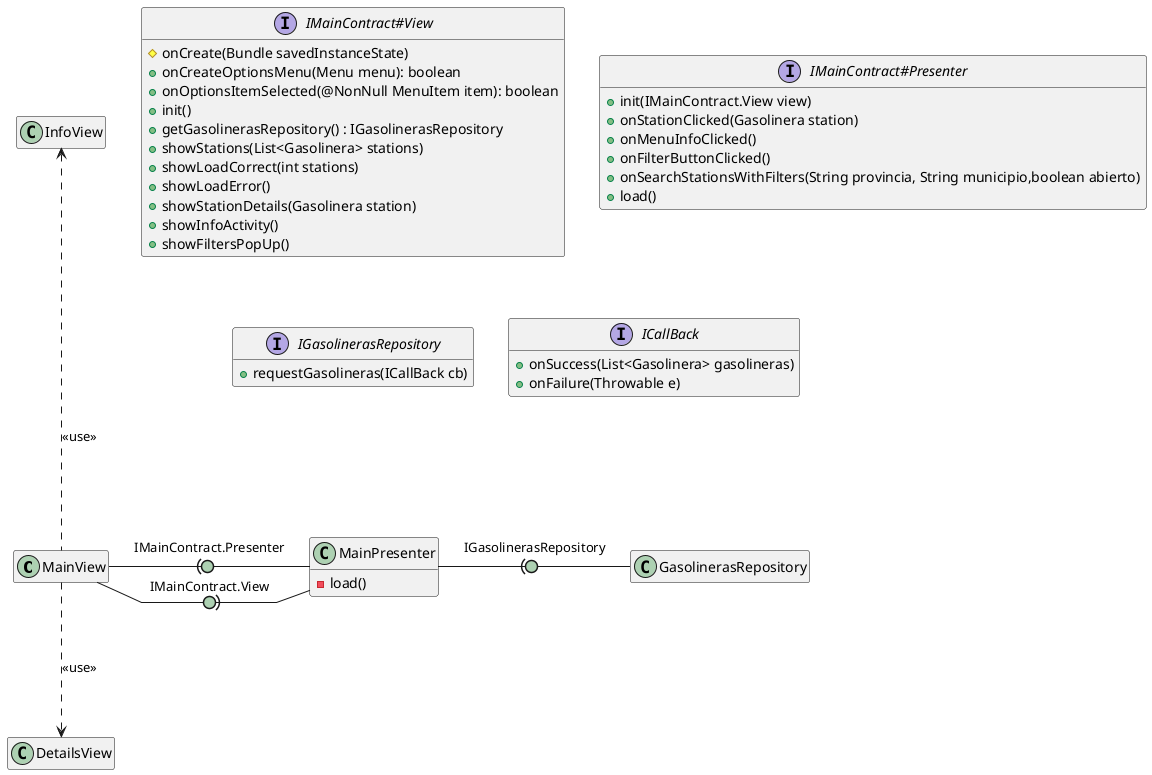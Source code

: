 @startuml clases

hide empty members
skinparam linetype polyline
skinparam arrowLollipopColor #ADD1B2

MainView -right(0- MainPresenter : IMainContract.Presenter
MainView -right0)- MainPresenter : IMainContract.View
MainView -up..-> InfoView : <<use>>
MainView -down..> DetailsView : <<use>>
MainPresenter -right(0- GasolinerasRepository : IGasolinerasRepository


class MainPresenter {
    -load()
}

interface IMainContract#View {
    # onCreate(Bundle savedInstanceState)
    + onCreateOptionsMenu(Menu menu): boolean
    + onOptionsItemSelected(@NonNull MenuItem item): boolean
    + init()
    + getGasolinerasRepository() : IGasolinerasRepository
    + showStations(List<Gasolinera> stations)
    + showLoadCorrect(int stations)
    + showLoadError()
    + showStationDetails(Gasolinera station)
    + showInfoActivity()
    + showFiltersPopUp()
}

interface IMainContract#Presenter {
    + init(IMainContract.View view)
    + onStationClicked(Gasolinera station)
    + onMenuInfoClicked()
    + onFilterButtonClicked()
    + onSearchStationsWithFilters(String provincia, String municipio,boolean abierto)
    + load()
}

interface IGasolinerasRepository {
    + requestGasolineras(ICallBack cb)
}

interface ICallBack {
    + onSuccess(List<Gasolinera> gasolineras)
    + onFailure(Throwable e)
}


@enduml